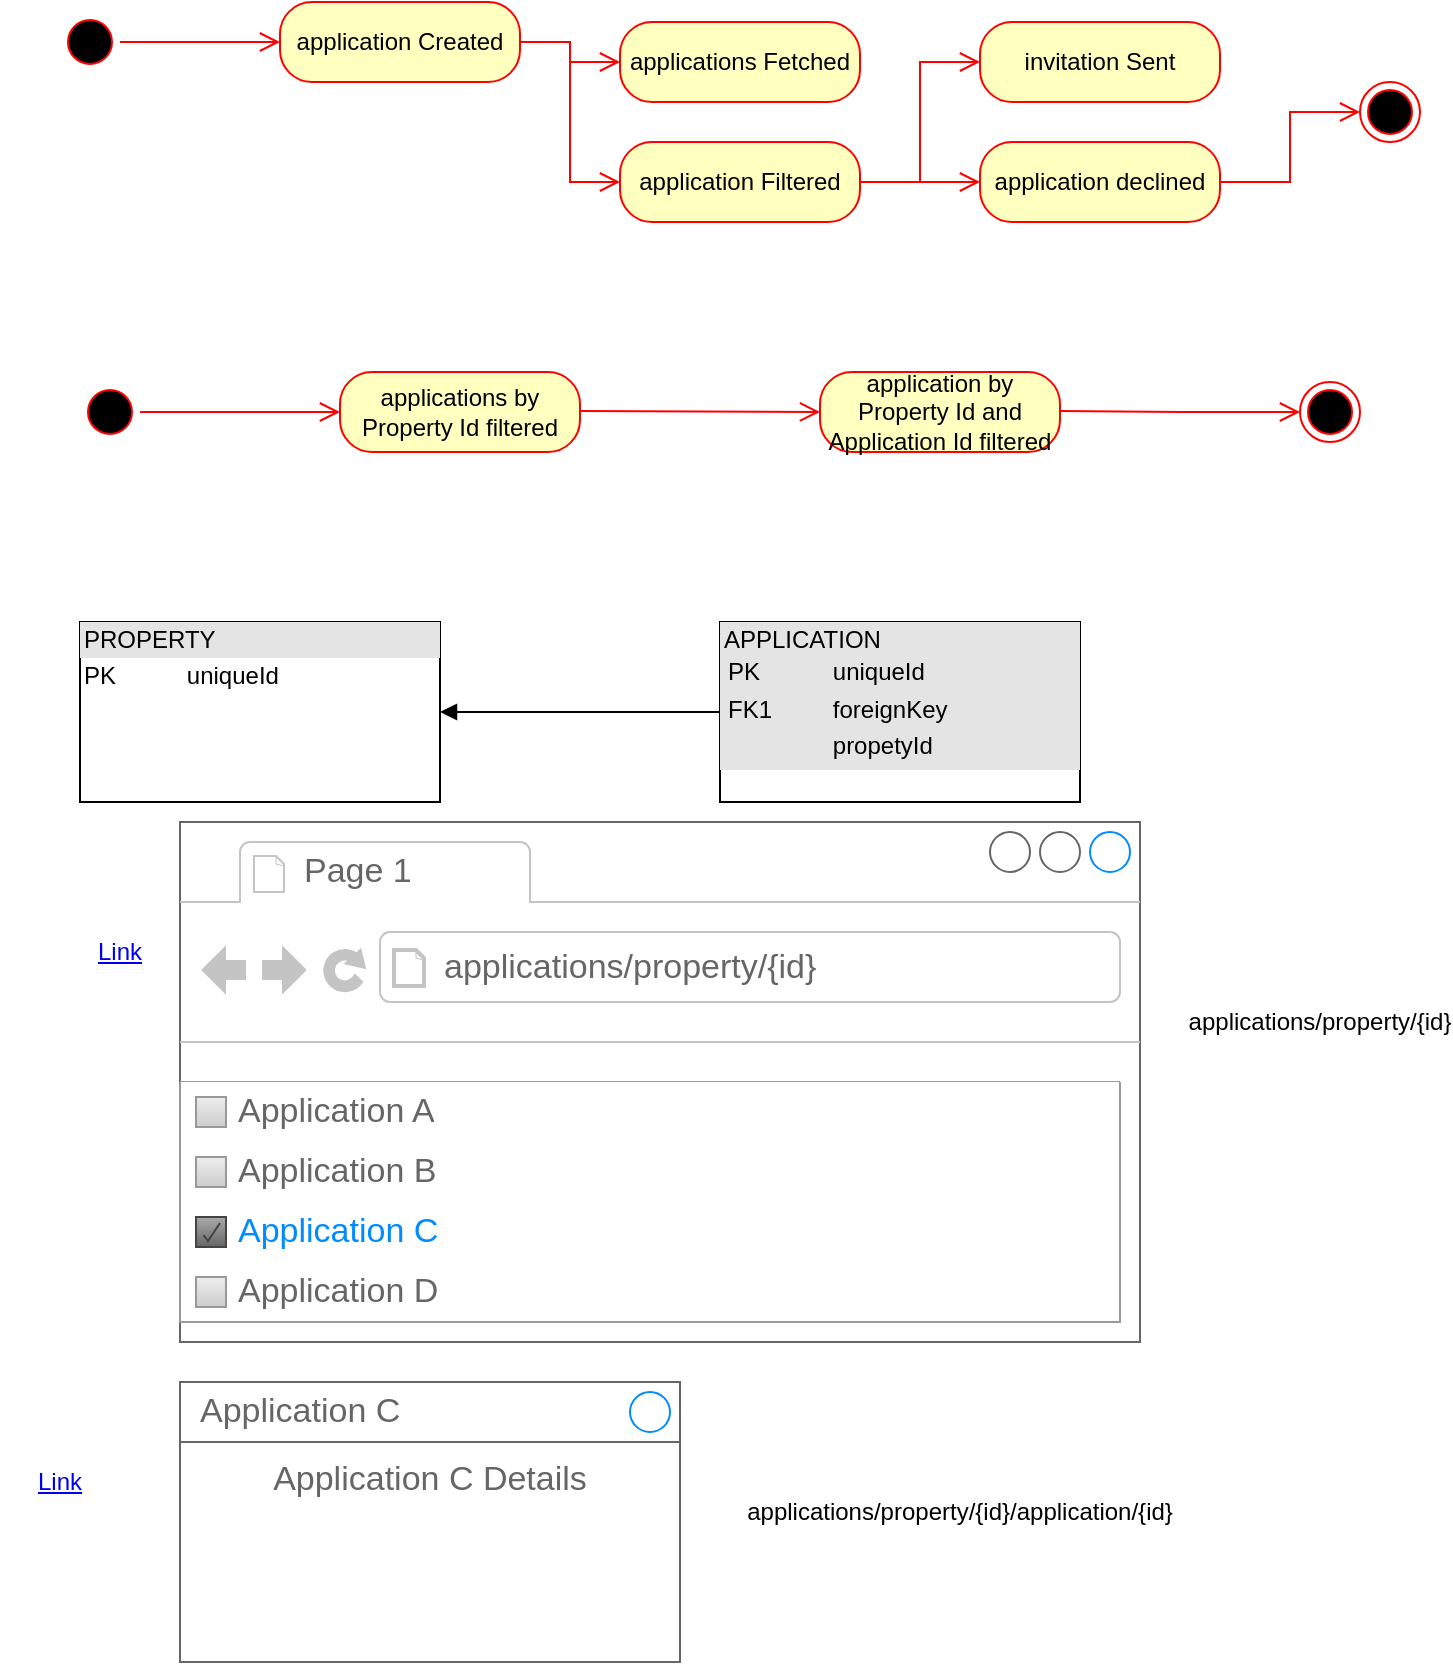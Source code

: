 <mxfile version="26.2.9">
  <diagram name="Seite-1" id="p3Qkf6I7eLOf_5FpNFKv">
    <mxGraphModel dx="1027" dy="497" grid="1" gridSize="10" guides="1" tooltips="1" connect="1" arrows="1" fold="1" page="1" pageScale="1" pageWidth="827" pageHeight="1169" math="0" shadow="0">
      <root>
        <mxCell id="0" />
        <mxCell id="1" parent="0" />
        <mxCell id="J1hcEmmhkKAUmOFtQzmd-6" value="applications Fetched" style="rounded=1;whiteSpace=wrap;html=1;arcSize=40;fontColor=#000000;fillColor=#ffffc0;strokeColor=#ff0000;" parent="1" vertex="1">
          <mxGeometry x="340" y="140" width="120" height="40" as="geometry" />
        </mxCell>
        <mxCell id="J1hcEmmhkKAUmOFtQzmd-8" value="application Created" style="rounded=1;whiteSpace=wrap;html=1;arcSize=40;fontColor=#000000;fillColor=#ffffc0;strokeColor=#ff0000;" parent="1" vertex="1">
          <mxGeometry x="170" y="130" width="120" height="40" as="geometry" />
        </mxCell>
        <mxCell id="J1hcEmmhkKAUmOFtQzmd-10" value="invitation Sent" style="rounded=1;whiteSpace=wrap;html=1;arcSize=40;fontColor=#000000;fillColor=#ffffc0;strokeColor=#ff0000;" parent="1" vertex="1">
          <mxGeometry x="520" y="140" width="120" height="40" as="geometry" />
        </mxCell>
        <mxCell id="J1hcEmmhkKAUmOFtQzmd-12" value="application declined" style="rounded=1;whiteSpace=wrap;html=1;arcSize=40;fontColor=#000000;fillColor=#ffffc0;strokeColor=#ff0000;" parent="1" vertex="1">
          <mxGeometry x="520" y="200" width="120" height="40" as="geometry" />
        </mxCell>
        <mxCell id="J1hcEmmhkKAUmOFtQzmd-13" value="application Filtered" style="rounded=1;whiteSpace=wrap;html=1;arcSize=40;fontColor=#000000;fillColor=#ffffc0;strokeColor=#ff0000;" parent="1" vertex="1">
          <mxGeometry x="340" y="200" width="120" height="40" as="geometry" />
        </mxCell>
        <mxCell id="J1hcEmmhkKAUmOFtQzmd-16" value="" style="edgeStyle=orthogonalEdgeStyle;html=1;verticalAlign=bottom;endArrow=open;endSize=8;strokeColor=#ff0000;rounded=0;exitX=1;exitY=0.5;exitDx=0;exitDy=0;" parent="1" source="J1hcEmmhkKAUmOFtQzmd-8" target="J1hcEmmhkKAUmOFtQzmd-6" edge="1">
          <mxGeometry relative="1" as="geometry">
            <mxPoint x="310" y="150" as="targetPoint" />
            <mxPoint x="560" y="230" as="sourcePoint" />
          </mxGeometry>
        </mxCell>
        <mxCell id="J1hcEmmhkKAUmOFtQzmd-18" value="" style="edgeStyle=orthogonalEdgeStyle;html=1;verticalAlign=bottom;endArrow=open;endSize=8;strokeColor=#ff0000;rounded=0;exitX=1;exitY=0.5;exitDx=0;exitDy=0;entryX=0;entryY=0.5;entryDx=0;entryDy=0;" parent="1" source="J1hcEmmhkKAUmOFtQzmd-13" target="J1hcEmmhkKAUmOFtQzmd-12" edge="1">
          <mxGeometry relative="1" as="geometry">
            <mxPoint x="580" y="310" as="targetPoint" />
            <mxPoint x="580" y="250" as="sourcePoint" />
          </mxGeometry>
        </mxCell>
        <mxCell id="J1hcEmmhkKAUmOFtQzmd-19" value="" style="edgeStyle=orthogonalEdgeStyle;html=1;verticalAlign=bottom;endArrow=open;endSize=8;strokeColor=#ff0000;rounded=0;exitX=1;exitY=0.5;exitDx=0;exitDy=0;entryX=0;entryY=0.5;entryDx=0;entryDy=0;" parent="1" source="J1hcEmmhkKAUmOFtQzmd-13" target="J1hcEmmhkKAUmOFtQzmd-10" edge="1">
          <mxGeometry relative="1" as="geometry">
            <mxPoint x="590" y="320" as="targetPoint" />
            <mxPoint x="590" y="260" as="sourcePoint" />
          </mxGeometry>
        </mxCell>
        <mxCell id="J1hcEmmhkKAUmOFtQzmd-20" value="" style="edgeStyle=orthogonalEdgeStyle;html=1;verticalAlign=bottom;endArrow=open;endSize=8;strokeColor=#ff0000;rounded=0;exitX=1;exitY=0.5;exitDx=0;exitDy=0;entryX=0;entryY=0.5;entryDx=0;entryDy=0;" parent="1" source="J1hcEmmhkKAUmOFtQzmd-8" target="J1hcEmmhkKAUmOFtQzmd-13" edge="1">
          <mxGeometry relative="1" as="geometry">
            <mxPoint x="600" y="330" as="targetPoint" />
            <mxPoint x="600" y="270" as="sourcePoint" />
          </mxGeometry>
        </mxCell>
        <mxCell id="J1hcEmmhkKAUmOFtQzmd-21" value="" style="ellipse;html=1;shape=endState;fillColor=#000000;strokeColor=#ff0000;" parent="1" vertex="1">
          <mxGeometry x="710" y="170" width="30" height="30" as="geometry" />
        </mxCell>
        <mxCell id="J1hcEmmhkKAUmOFtQzmd-22" value="" style="edgeStyle=orthogonalEdgeStyle;html=1;verticalAlign=bottom;endArrow=open;endSize=8;strokeColor=#ff0000;rounded=0;entryX=0;entryY=0.5;entryDx=0;entryDy=0;" parent="1" source="J1hcEmmhkKAUmOFtQzmd-12" target="J1hcEmmhkKAUmOFtQzmd-21" edge="1">
          <mxGeometry relative="1" as="geometry">
            <mxPoint x="350" y="170" as="targetPoint" />
            <mxPoint x="300" y="160" as="sourcePoint" />
          </mxGeometry>
        </mxCell>
        <mxCell id="J1hcEmmhkKAUmOFtQzmd-23" value="" style="ellipse;html=1;shape=startState;fillColor=#000000;strokeColor=#ff0000;" parent="1" vertex="1">
          <mxGeometry x="60" y="135" width="30" height="30" as="geometry" />
        </mxCell>
        <mxCell id="J1hcEmmhkKAUmOFtQzmd-24" value="" style="edgeStyle=orthogonalEdgeStyle;html=1;verticalAlign=bottom;endArrow=open;endSize=8;strokeColor=#ff0000;rounded=0;entryX=0;entryY=0.5;entryDx=0;entryDy=0;" parent="1" source="J1hcEmmhkKAUmOFtQzmd-23" target="J1hcEmmhkKAUmOFtQzmd-8" edge="1">
          <mxGeometry relative="1" as="geometry">
            <mxPoint x="85" y="195" as="targetPoint" />
          </mxGeometry>
        </mxCell>
        <mxCell id="0S8YonJvW8kIq37oIHB1-1" value="" style="ellipse;html=1;shape=endState;fillColor=#000000;strokeColor=#ff0000;" vertex="1" parent="1">
          <mxGeometry x="680" y="320" width="30" height="30" as="geometry" />
        </mxCell>
        <mxCell id="0S8YonJvW8kIq37oIHB1-2" value="" style="ellipse;html=1;shape=startState;fillColor=#000000;strokeColor=#ff0000;" vertex="1" parent="1">
          <mxGeometry x="70" y="320" width="30" height="30" as="geometry" />
        </mxCell>
        <mxCell id="0S8YonJvW8kIq37oIHB1-3" value="" style="edgeStyle=orthogonalEdgeStyle;html=1;verticalAlign=bottom;endArrow=open;endSize=8;strokeColor=#ff0000;rounded=0;" edge="1" source="0S8YonJvW8kIq37oIHB1-2" parent="1">
          <mxGeometry relative="1" as="geometry">
            <mxPoint x="200" y="335" as="targetPoint" />
          </mxGeometry>
        </mxCell>
        <mxCell id="0S8YonJvW8kIq37oIHB1-4" value="applications by Property Id filtered" style="rounded=1;whiteSpace=wrap;html=1;arcSize=40;fontColor=#000000;fillColor=#ffffc0;strokeColor=#ff0000;" vertex="1" parent="1">
          <mxGeometry x="200" y="315" width="120" height="40" as="geometry" />
        </mxCell>
        <mxCell id="0S8YonJvW8kIq37oIHB1-5" value="application by Property Id and Application Id filtered" style="rounded=1;whiteSpace=wrap;html=1;arcSize=40;fontColor=#000000;fillColor=#ffffc0;strokeColor=#ff0000;" vertex="1" parent="1">
          <mxGeometry x="440" y="315" width="120" height="40" as="geometry" />
        </mxCell>
        <mxCell id="0S8YonJvW8kIq37oIHB1-6" value="" style="edgeStyle=orthogonalEdgeStyle;html=1;verticalAlign=bottom;endArrow=open;endSize=8;strokeColor=#ff0000;rounded=0;entryX=0;entryY=0.5;entryDx=0;entryDy=0;" edge="1" parent="1" target="0S8YonJvW8kIq37oIHB1-5">
          <mxGeometry relative="1" as="geometry">
            <mxPoint x="420" y="334.5" as="targetPoint" />
            <mxPoint x="320" y="334.5" as="sourcePoint" />
          </mxGeometry>
        </mxCell>
        <mxCell id="0S8YonJvW8kIq37oIHB1-7" value="" style="edgeStyle=orthogonalEdgeStyle;html=1;verticalAlign=bottom;endArrow=open;endSize=8;strokeColor=#ff0000;rounded=0;entryX=0;entryY=0.5;entryDx=0;entryDy=0;" edge="1" parent="1">
          <mxGeometry relative="1" as="geometry">
            <mxPoint x="680" y="335" as="targetPoint" />
            <mxPoint x="560" y="334.5" as="sourcePoint" />
          </mxGeometry>
        </mxCell>
        <mxCell id="0S8YonJvW8kIq37oIHB1-8" value="&lt;div style=&quot;box-sizing: border-box; width: 100%; background: rgb(228, 228, 228); padding: 2px;&quot;&gt;APPLICATION&lt;br&gt;&lt;table style=&quot;background-color: transparent; color: light-dark(rgb(0, 0, 0), rgb(255, 255, 255)); font-size: 1em; width: 100%;&quot; cellpadding=&quot;2&quot; cellspacing=&quot;0&quot;&gt;&lt;tbody&gt;&lt;tr&gt;&lt;td&gt;PK&lt;/td&gt;&lt;td&gt;uniqueId&lt;/td&gt;&lt;/tr&gt;&lt;tr&gt;&lt;td&gt;FK1&lt;/td&gt;&lt;td&gt;foreignKey&lt;/td&gt;&lt;/tr&gt;&lt;tr&gt;&lt;td&gt;&lt;/td&gt;&lt;td&gt;propetyId&lt;/td&gt;&lt;/tr&gt;&lt;/tbody&gt;&lt;/table&gt;&lt;/div&gt;" style="verticalAlign=top;align=left;overflow=fill;html=1;whiteSpace=wrap;" vertex="1" parent="1">
          <mxGeometry x="390" y="440" width="180" height="90" as="geometry" />
        </mxCell>
        <mxCell id="0S8YonJvW8kIq37oIHB1-9" value="&lt;div style=&quot;box-sizing: border-box; width: 100%; background: rgb(228, 228, 228); padding: 2px;&quot;&gt;PROPERTY&lt;/div&gt;&lt;table style=&quot;width:100%;font-size:1em;&quot; cellpadding=&quot;2&quot; cellspacing=&quot;0&quot;&gt;&lt;tbody&gt;&lt;tr&gt;&lt;td&gt;PK&lt;/td&gt;&lt;td&gt;uniqueId&lt;/td&gt;&lt;/tr&gt;&lt;tr&gt;&lt;td&gt;&lt;br&gt;&lt;/td&gt;&lt;td&gt;&lt;br&gt;&lt;/td&gt;&lt;/tr&gt;&lt;tr&gt;&lt;td&gt;&lt;/td&gt;&lt;td&gt;&lt;br&gt;&lt;/td&gt;&lt;/tr&gt;&lt;/tbody&gt;&lt;/table&gt;" style="verticalAlign=top;align=left;overflow=fill;html=1;whiteSpace=wrap;" vertex="1" parent="1">
          <mxGeometry x="70" y="440" width="180" height="90" as="geometry" />
        </mxCell>
        <mxCell id="0S8YonJvW8kIq37oIHB1-13" value="" style="endArrow=block;endFill=1;html=1;edgeStyle=orthogonalEdgeStyle;align=left;verticalAlign=top;rounded=0;exitX=0;exitY=0.5;exitDx=0;exitDy=0;entryX=1;entryY=0.5;entryDx=0;entryDy=0;" edge="1" parent="1" source="0S8YonJvW8kIq37oIHB1-8" target="0S8YonJvW8kIq37oIHB1-9">
          <mxGeometry x="-1" relative="1" as="geometry">
            <mxPoint x="250" y="484.5" as="sourcePoint" />
            <mxPoint x="290" y="570" as="targetPoint" />
          </mxGeometry>
        </mxCell>
        <UserObject label="Link" link="applications/property/{id}" id="0S8YonJvW8kIq37oIHB1-15">
          <mxCell style="text;html=1;strokeColor=none;fillColor=none;whiteSpace=wrap;align=center;verticalAlign=middle;fontColor=#0000EE;fontStyle=4;" vertex="1" parent="1">
            <mxGeometry x="60" y="585" width="60" height="40" as="geometry" />
          </mxCell>
        </UserObject>
        <mxCell id="0S8YonJvW8kIq37oIHB1-16" value="" style="strokeWidth=1;shadow=0;dashed=0;align=center;html=1;shape=mxgraph.mockup.containers.browserWindow;rSize=0;strokeColor=#666666;strokeColor2=#008cff;strokeColor3=#c4c4c4;mainText=,;recursiveResize=0;" vertex="1" parent="1">
          <mxGeometry x="120" y="540" width="480" height="260" as="geometry" />
        </mxCell>
        <mxCell id="0S8YonJvW8kIq37oIHB1-17" value="Page 1" style="strokeWidth=1;shadow=0;dashed=0;align=center;html=1;shape=mxgraph.mockup.containers.anchor;fontSize=17;fontColor=#666666;align=left;whiteSpace=wrap;" vertex="1" parent="0S8YonJvW8kIq37oIHB1-16">
          <mxGeometry x="60" y="12" width="110" height="26" as="geometry" />
        </mxCell>
        <mxCell id="0S8YonJvW8kIq37oIHB1-18" value="applications/property/{id}" style="strokeWidth=1;shadow=0;dashed=0;align=center;html=1;shape=mxgraph.mockup.containers.anchor;rSize=0;fontSize=17;fontColor=#666666;align=left;" vertex="1" parent="0S8YonJvW8kIq37oIHB1-16">
          <mxGeometry x="130" y="60" width="250" height="26" as="geometry" />
        </mxCell>
        <mxCell id="0S8YonJvW8kIq37oIHB1-19" value="Application C Details" style="strokeWidth=1;shadow=0;dashed=0;align=center;html=1;shape=mxgraph.mockup.containers.rrect;rSize=0;strokeColor=#666666;fontColor=#666666;fontSize=17;verticalAlign=top;whiteSpace=wrap;fillColor=#ffffff;spacingTop=32;" vertex="1" parent="1">
          <mxGeometry x="120" y="820" width="250" height="140" as="geometry" />
        </mxCell>
        <mxCell id="0S8YonJvW8kIq37oIHB1-20" value="Application C" style="strokeWidth=1;shadow=0;dashed=0;align=center;html=1;shape=mxgraph.mockup.containers.rrect;rSize=0;fontSize=17;fontColor=#666666;strokeColor=#666666;align=left;spacingLeft=8;fillColor=none;resizeWidth=1;whiteSpace=wrap;" vertex="1" parent="0S8YonJvW8kIq37oIHB1-19">
          <mxGeometry width="250" height="30" relative="1" as="geometry" />
        </mxCell>
        <mxCell id="0S8YonJvW8kIq37oIHB1-21" value="" style="shape=ellipse;strokeColor=#008cff;resizable=0;fillColor=none;html=1;" vertex="1" parent="0S8YonJvW8kIq37oIHB1-20">
          <mxGeometry x="1" y="0.5" width="20" height="20" relative="1" as="geometry">
            <mxPoint x="-25" y="-10" as="offset" />
          </mxGeometry>
        </mxCell>
        <UserObject label="Link" link="applications/property/{id}" id="0S8YonJvW8kIq37oIHB1-24">
          <mxCell style="text;html=1;strokeColor=none;fillColor=none;whiteSpace=wrap;align=center;verticalAlign=middle;fontColor=#0000EE;fontStyle=4;" vertex="1" parent="1">
            <mxGeometry x="30" y="850" width="60" height="40" as="geometry" />
          </mxCell>
        </UserObject>
        <mxCell id="0S8YonJvW8kIq37oIHB1-25" value="" style="swimlane;strokeColor=#999999;swimlaneFillColor=#FFFFFF;fillColor=#ffffff;fontColor=#666666;fontStyle=0;childLayout=stackLayout;horizontal=1;startSize=0;horizontalStack=0;resizeParent=1;resizeParentMax=0;resizeLast=0;collapsible=0;marginBottom=0;whiteSpace=wrap;html=1;" vertex="1" parent="1">
          <mxGeometry x="120" y="670" width="470" height="120" as="geometry" />
        </mxCell>
        <mxCell id="0S8YonJvW8kIq37oIHB1-26" value="Application A" style="text;strokeColor=none;align=left;verticalAlign=middle;spacingLeft=27;spacingRight=10;overflow=hidden;points=[[0,0.5],[1,0.5]];portConstraint=eastwest;rotatable=0;whiteSpace=wrap;html=1;fillColor=none;fontColor=inherit;fontSize=17;" vertex="1" parent="0S8YonJvW8kIq37oIHB1-25">
          <mxGeometry width="470" height="30" as="geometry" />
        </mxCell>
        <mxCell id="0S8YonJvW8kIq37oIHB1-27" value="" style="resizable=0;fillColor=#EEEEEE;strokeColor=#999999;gradientColor=#cccccc;html=1;" vertex="1" parent="0S8YonJvW8kIq37oIHB1-26">
          <mxGeometry y="0.5" width="15" height="15" relative="1" as="geometry">
            <mxPoint x="8" y="-7.5" as="offset" />
          </mxGeometry>
        </mxCell>
        <mxCell id="0S8YonJvW8kIq37oIHB1-28" value="Application B" style="text;strokeColor=none;align=left;verticalAlign=middle;spacingLeft=27;spacingRight=10;overflow=hidden;points=[[0,0.5],[1,0.5]];portConstraint=eastwest;rotatable=0;whiteSpace=wrap;html=1;rSize=5;fillColor=none;fontColor=inherit;fontSize=17;" vertex="1" parent="0S8YonJvW8kIq37oIHB1-25">
          <mxGeometry y="30" width="470" height="30" as="geometry" />
        </mxCell>
        <mxCell id="0S8YonJvW8kIq37oIHB1-29" value="" style="resizable=0;fillColor=#EEEEEE;strokeColor=#999999;gradientColor=#cccccc;html=1;" vertex="1" parent="0S8YonJvW8kIq37oIHB1-28">
          <mxGeometry y="0.5" width="15" height="15" relative="1" as="geometry">
            <mxPoint x="8" y="-7.5" as="offset" />
          </mxGeometry>
        </mxCell>
        <mxCell id="0S8YonJvW8kIq37oIHB1-30" value="Application C" style="text;strokeColor=none;align=left;verticalAlign=middle;spacingLeft=27;spacingRight=10;overflow=hidden;points=[[0,0.5],[1,0.5]];portConstraint=eastwest;rotatable=0;whiteSpace=wrap;html=1;rSize=5;fillColor=none;fontColor=#008CFF;fontSize=17;" vertex="1" parent="0S8YonJvW8kIq37oIHB1-25">
          <mxGeometry y="60" width="470" height="30" as="geometry" />
        </mxCell>
        <mxCell id="0S8YonJvW8kIq37oIHB1-31" value="" style="shape=mxgraph.mockup.forms.checkbox;resizable=0;fillColor=#AAAAAA;gradientColor=#666666;strokeColor=#444444;html=1;" vertex="1" parent="0S8YonJvW8kIq37oIHB1-30">
          <mxGeometry y="0.5" width="15" height="15" relative="1" as="geometry">
            <mxPoint x="8" y="-7.5" as="offset" />
          </mxGeometry>
        </mxCell>
        <mxCell id="0S8YonJvW8kIq37oIHB1-32" value="Application D" style="text;strokeColor=none;align=left;verticalAlign=middle;spacingLeft=27;spacingRight=10;overflow=hidden;points=[[0,0.5],[1,0.5]];portConstraint=eastwest;rotatable=0;whiteSpace=wrap;html=1;fillColor=none;fontColor=inherit;fontSize=17;" vertex="1" parent="0S8YonJvW8kIq37oIHB1-25">
          <mxGeometry y="90" width="470" height="30" as="geometry" />
        </mxCell>
        <mxCell id="0S8YonJvW8kIq37oIHB1-33" value="" style="resizable=0;fillColor=#EEEEEE;strokeColor=#999999;gradientColor=#cccccc;html=1;" vertex="1" parent="0S8YonJvW8kIq37oIHB1-32">
          <mxGeometry y="0.5" width="15" height="15" relative="1" as="geometry">
            <mxPoint x="8" y="-7.5" as="offset" />
          </mxGeometry>
        </mxCell>
        <mxCell id="0S8YonJvW8kIq37oIHB1-34" value="applications/property/{id}" style="text;html=1;align=center;verticalAlign=middle;whiteSpace=wrap;rounded=0;" vertex="1" parent="1">
          <mxGeometry x="660" y="625" width="60" height="30" as="geometry" />
        </mxCell>
        <mxCell id="0S8YonJvW8kIq37oIHB1-35" value="applications/property/{id}/application/{id}" style="text;html=1;align=center;verticalAlign=middle;whiteSpace=wrap;rounded=0;" vertex="1" parent="1">
          <mxGeometry x="480" y="870" width="60" height="30" as="geometry" />
        </mxCell>
      </root>
    </mxGraphModel>
  </diagram>
</mxfile>
